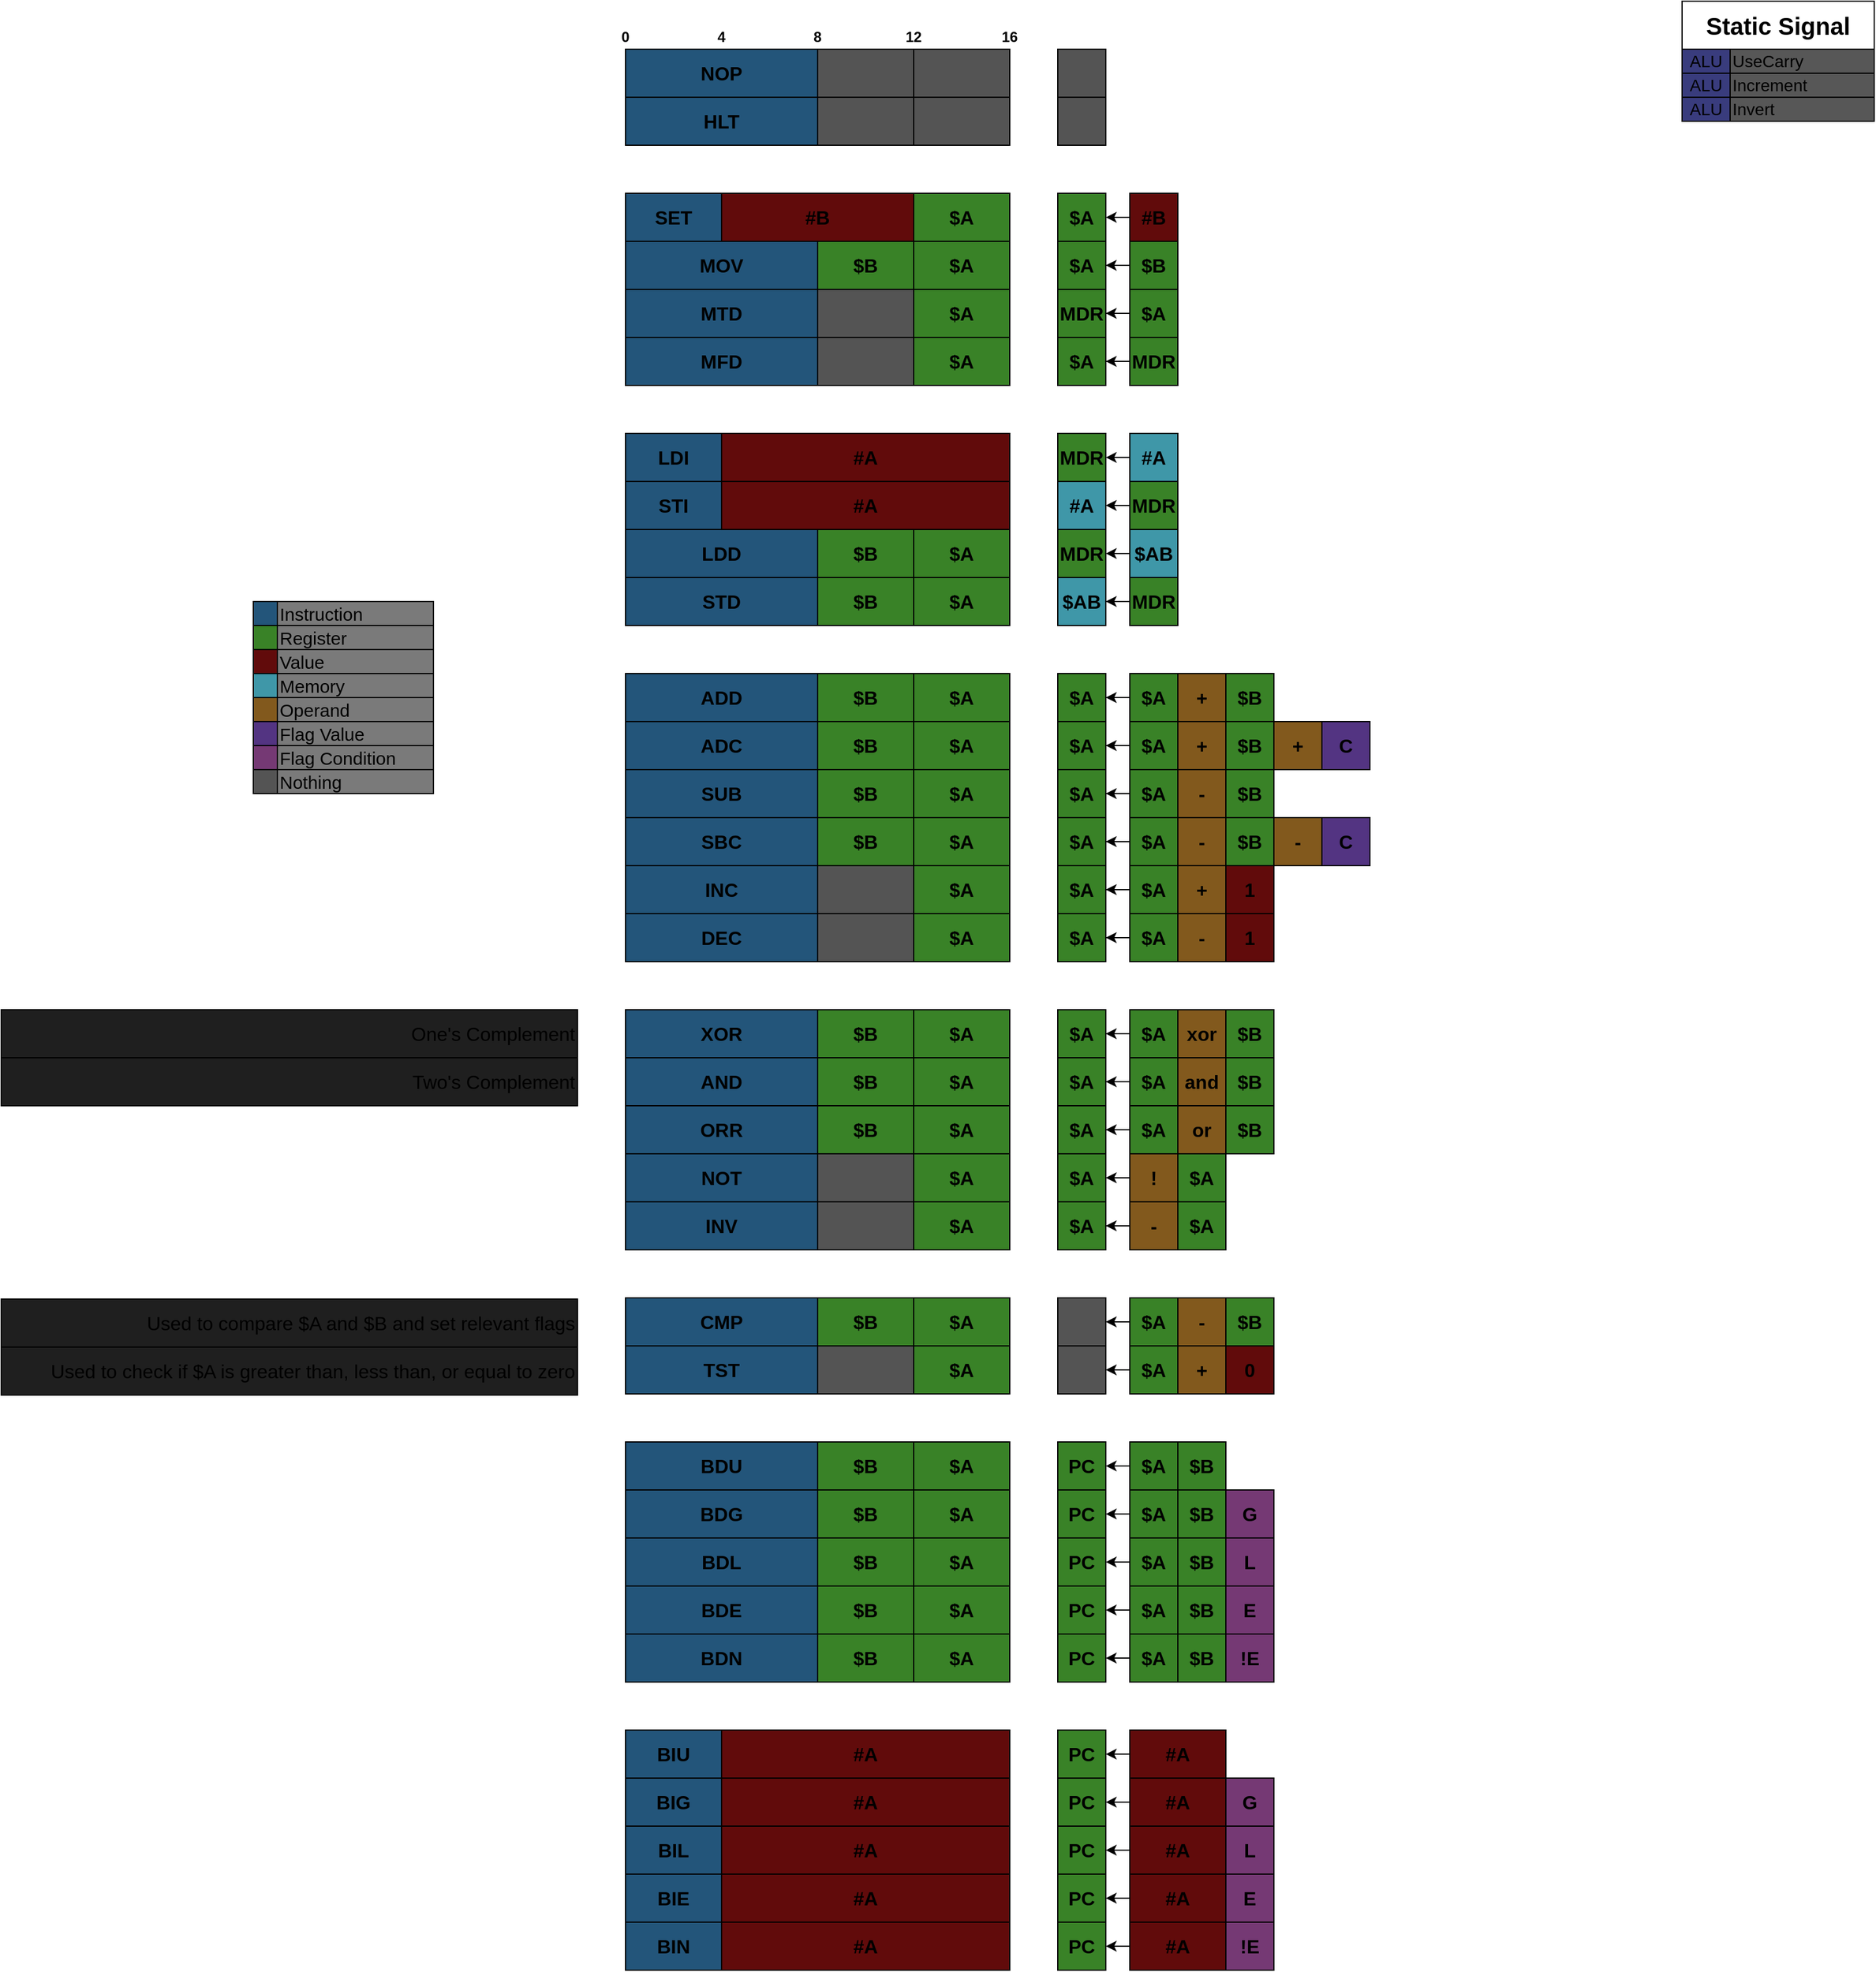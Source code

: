 <mxfile version="20.8.16" type="device"><diagram name="Page-1" id="Upnru5wtj_T22pzFska-"><mxGraphModel dx="1033" dy="392" grid="1" gridSize="10" guides="1" tooltips="1" connect="1" arrows="1" fold="1" page="0" pageScale="1" pageWidth="1169" pageHeight="827" math="0" shadow="0"><root><mxCell id="0"/><mxCell id="1" parent="0"/><mxCell id="QQKEC4O3kNPQYdbeUwn0-2" value="0" style="text;html=1;strokeColor=none;fillColor=none;align=center;verticalAlign=middle;whiteSpace=wrap;rounded=0;fontStyle=1" parent="1" vertex="1"><mxGeometry x="430" y="180" width="20" height="20" as="geometry"/></mxCell><mxCell id="QQKEC4O3kNPQYdbeUwn0-3" value="4" style="text;html=1;strokeColor=none;fillColor=none;align=center;verticalAlign=middle;whiteSpace=wrap;rounded=0;fontStyle=1" parent="1" vertex="1"><mxGeometry x="510" y="180" width="20" height="20" as="geometry"/></mxCell><mxCell id="QQKEC4O3kNPQYdbeUwn0-6" value="16" style="text;html=1;strokeColor=none;fillColor=none;align=center;verticalAlign=middle;whiteSpace=wrap;rounded=0;fontStyle=1" parent="1" vertex="1"><mxGeometry x="750" y="180" width="20" height="20" as="geometry"/></mxCell><mxCell id="QQKEC4O3kNPQYdbeUwn0-9" value="12" style="text;html=1;strokeColor=none;fillColor=none;align=center;verticalAlign=middle;whiteSpace=wrap;rounded=0;fontStyle=1" parent="1" vertex="1"><mxGeometry x="670" y="180" width="20" height="20" as="geometry"/></mxCell><mxCell id="QQKEC4O3kNPQYdbeUwn0-17" value="MOV" style="rounded=0;whiteSpace=wrap;html=1;fontStyle=1;fontSize=16;fillColor=#23557A;" parent="1" vertex="1"><mxGeometry x="440" y="360" width="160" height="40" as="geometry"/></mxCell><mxCell id="QQKEC4O3kNPQYdbeUwn0-21" value="$B" style="rounded=0;whiteSpace=wrap;html=1;fontStyle=1;fontSize=16;fillColor=#398227;" parent="1" vertex="1"><mxGeometry x="600" y="360" width="80" height="40" as="geometry"/></mxCell><mxCell id="QQKEC4O3kNPQYdbeUwn0-25" value="8" style="text;html=1;strokeColor=none;fillColor=none;align=center;verticalAlign=middle;whiteSpace=wrap;rounded=0;fontStyle=1" parent="1" vertex="1"><mxGeometry x="590" y="180" width="20" height="20" as="geometry"/></mxCell><mxCell id="QQKEC4O3kNPQYdbeUwn0-26" value="ADD" style="rounded=0;whiteSpace=wrap;html=1;fontStyle=1;fontSize=16;fillColor=#23557A;" parent="1" vertex="1"><mxGeometry x="440" y="720" width="160" height="40" as="geometry"/></mxCell><mxCell id="QQKEC4O3kNPQYdbeUwn0-34" style="edgeStyle=orthogonalEdgeStyle;rounded=0;orthogonalLoop=1;jettySize=auto;html=1;fontSize=16;" parent="1" source="QQKEC4O3kNPQYdbeUwn0-32" target="QQKEC4O3kNPQYdbeUwn0-33" edge="1"><mxGeometry relative="1" as="geometry"/></mxCell><mxCell id="QQKEC4O3kNPQYdbeUwn0-32" value="$B" style="rounded=0;whiteSpace=wrap;html=1;fontStyle=1;fontSize=16;fillColor=#398227;" parent="1" vertex="1"><mxGeometry x="860" y="360" width="40" height="40" as="geometry"/></mxCell><mxCell id="QQKEC4O3kNPQYdbeUwn0-33" value="$A" style="rounded=0;whiteSpace=wrap;html=1;fontStyle=1;fontSize=16;fillColor=#398227;" parent="1" vertex="1"><mxGeometry x="800" y="360" width="40" height="40" as="geometry"/></mxCell><mxCell id="QQKEC4O3kNPQYdbeUwn0-35" value="$A" style="rounded=0;whiteSpace=wrap;html=1;fontStyle=1;fontSize=16;fillColor=#398227;" parent="1" vertex="1"><mxGeometry x="800" y="720" width="40" height="40" as="geometry"/></mxCell><mxCell id="QQKEC4O3kNPQYdbeUwn0-63" style="edgeStyle=orthogonalEdgeStyle;rounded=0;orthogonalLoop=1;jettySize=auto;html=1;entryX=1;entryY=0.5;entryDx=0;entryDy=0;fontSize=16;" parent="1" source="QQKEC4O3kNPQYdbeUwn0-36" target="QQKEC4O3kNPQYdbeUwn0-35" edge="1"><mxGeometry relative="1" as="geometry"/></mxCell><mxCell id="QQKEC4O3kNPQYdbeUwn0-36" value="$A" style="rounded=0;whiteSpace=wrap;html=1;fontStyle=1;fontSize=16;fillColor=#398227;" parent="1" vertex="1"><mxGeometry x="860" y="720" width="40" height="40" as="geometry"/></mxCell><mxCell id="QQKEC4O3kNPQYdbeUwn0-37" value="$B" style="rounded=0;whiteSpace=wrap;html=1;fontStyle=1;fontSize=16;fillColor=#398227;" parent="1" vertex="1"><mxGeometry x="940" y="720" width="40" height="40" as="geometry"/></mxCell><mxCell id="QQKEC4O3kNPQYdbeUwn0-38" value="+" style="rounded=0;whiteSpace=wrap;html=1;fontStyle=1;fontSize=16;fillColor=#82591D;" parent="1" vertex="1"><mxGeometry x="900" y="720" width="40" height="40" as="geometry"/></mxCell><mxCell id="QQKEC4O3kNPQYdbeUwn0-39" value="ADC" style="rounded=0;whiteSpace=wrap;html=1;fontStyle=1;fontSize=16;fillColor=#23557A;" parent="1" vertex="1"><mxGeometry x="440" y="760" width="160" height="40" as="geometry"/></mxCell><mxCell id="QQKEC4O3kNPQYdbeUwn0-42" value="$A" style="rounded=0;whiteSpace=wrap;html=1;fontStyle=1;fontSize=16;fillColor=#398227;" parent="1" vertex="1"><mxGeometry x="800" y="760" width="40" height="40" as="geometry"/></mxCell><mxCell id="QQKEC4O3kNPQYdbeUwn0-64" style="edgeStyle=orthogonalEdgeStyle;rounded=0;orthogonalLoop=1;jettySize=auto;html=1;fontSize=16;" parent="1" source="QQKEC4O3kNPQYdbeUwn0-43" target="QQKEC4O3kNPQYdbeUwn0-42" edge="1"><mxGeometry relative="1" as="geometry"/></mxCell><mxCell id="QQKEC4O3kNPQYdbeUwn0-43" value="$A" style="rounded=0;whiteSpace=wrap;html=1;fontStyle=1;fontSize=16;fillColor=#398227;" parent="1" vertex="1"><mxGeometry x="860" y="760" width="40" height="40" as="geometry"/></mxCell><mxCell id="QQKEC4O3kNPQYdbeUwn0-44" value="$B" style="rounded=0;whiteSpace=wrap;html=1;fontStyle=1;fontSize=16;fillColor=#398227;" parent="1" vertex="1"><mxGeometry x="940" y="760" width="40" height="40" as="geometry"/></mxCell><mxCell id="QQKEC4O3kNPQYdbeUwn0-45" value="+" style="rounded=0;whiteSpace=wrap;html=1;fontStyle=1;fontSize=16;fillColor=#82591D;" parent="1" vertex="1"><mxGeometry x="900" y="760" width="40" height="40" as="geometry"/></mxCell><mxCell id="QQKEC4O3kNPQYdbeUwn0-46" value="SUB" style="rounded=0;whiteSpace=wrap;html=1;fontStyle=1;fontSize=16;fillColor=#23557A;" parent="1" vertex="1"><mxGeometry x="440" y="800" width="160" height="40" as="geometry"/></mxCell><mxCell id="QQKEC4O3kNPQYdbeUwn0-49" value="$A" style="rounded=0;whiteSpace=wrap;html=1;fontStyle=1;fontSize=16;fillColor=#398227;" parent="1" vertex="1"><mxGeometry x="800" y="800" width="40" height="40" as="geometry"/></mxCell><mxCell id="QQKEC4O3kNPQYdbeUwn0-65" style="edgeStyle=orthogonalEdgeStyle;rounded=0;orthogonalLoop=1;jettySize=auto;html=1;fontSize=16;" parent="1" source="QQKEC4O3kNPQYdbeUwn0-50" target="QQKEC4O3kNPQYdbeUwn0-49" edge="1"><mxGeometry relative="1" as="geometry"/></mxCell><mxCell id="QQKEC4O3kNPQYdbeUwn0-50" value="$A" style="rounded=0;whiteSpace=wrap;html=1;fontStyle=1;fontSize=16;fillColor=#398227;" parent="1" vertex="1"><mxGeometry x="860" y="800" width="40" height="40" as="geometry"/></mxCell><mxCell id="QQKEC4O3kNPQYdbeUwn0-51" value="$B" style="rounded=0;whiteSpace=wrap;html=1;fontStyle=1;fontSize=16;fillColor=#398227;" parent="1" vertex="1"><mxGeometry x="940" y="800" width="40" height="40" as="geometry"/></mxCell><mxCell id="QQKEC4O3kNPQYdbeUwn0-52" value="-" style="rounded=0;whiteSpace=wrap;html=1;fontStyle=1;fontSize=16;fillColor=#82591D;" parent="1" vertex="1"><mxGeometry x="900" y="800" width="40" height="40" as="geometry"/></mxCell><mxCell id="QQKEC4O3kNPQYdbeUwn0-53" value="SBC" style="rounded=0;whiteSpace=wrap;html=1;fontStyle=1;fontSize=16;fillColor=#23557A;" parent="1" vertex="1"><mxGeometry x="440" y="840" width="160" height="40" as="geometry"/></mxCell><mxCell id="QQKEC4O3kNPQYdbeUwn0-56" value="$A" style="rounded=0;whiteSpace=wrap;html=1;fontStyle=1;fontSize=16;fillColor=#398227;" parent="1" vertex="1"><mxGeometry x="800" y="840" width="40" height="40" as="geometry"/></mxCell><mxCell id="QQKEC4O3kNPQYdbeUwn0-66" style="edgeStyle=orthogonalEdgeStyle;rounded=0;orthogonalLoop=1;jettySize=auto;html=1;fontSize=16;" parent="1" source="QQKEC4O3kNPQYdbeUwn0-57" target="QQKEC4O3kNPQYdbeUwn0-56" edge="1"><mxGeometry relative="1" as="geometry"/></mxCell><mxCell id="QQKEC4O3kNPQYdbeUwn0-57" value="$A" style="rounded=0;whiteSpace=wrap;html=1;fontStyle=1;fontSize=16;fillColor=#398227;" parent="1" vertex="1"><mxGeometry x="860" y="840" width="40" height="40" as="geometry"/></mxCell><mxCell id="QQKEC4O3kNPQYdbeUwn0-58" value="$B" style="rounded=0;whiteSpace=wrap;html=1;fontStyle=1;fontSize=16;fillColor=#398227;" parent="1" vertex="1"><mxGeometry x="940" y="840" width="40" height="40" as="geometry"/></mxCell><mxCell id="QQKEC4O3kNPQYdbeUwn0-59" value="-" style="rounded=0;whiteSpace=wrap;html=1;fontStyle=1;fontSize=16;fillColor=#82591D;" parent="1" vertex="1"><mxGeometry x="900" y="840" width="40" height="40" as="geometry"/></mxCell><mxCell id="QQKEC4O3kNPQYdbeUwn0-60" value="+" style="rounded=0;whiteSpace=wrap;html=1;fontStyle=1;fontSize=16;fillColor=#82591D;" parent="1" vertex="1"><mxGeometry x="980" y="760" width="40" height="40" as="geometry"/></mxCell><mxCell id="QQKEC4O3kNPQYdbeUwn0-61" value="-" style="rounded=0;whiteSpace=wrap;html=1;fontStyle=1;fontSize=16;fillColor=#82591D;" parent="1" vertex="1"><mxGeometry x="980" y="840" width="40" height="40" as="geometry"/></mxCell><mxCell id="QQKEC4O3kNPQYdbeUwn0-67" value="C" style="rounded=0;whiteSpace=wrap;html=1;fontStyle=1;fontSize=16;fillColor=#533482;" parent="1" vertex="1"><mxGeometry x="1020" y="760" width="40" height="40" as="geometry"/></mxCell><mxCell id="QQKEC4O3kNPQYdbeUwn0-68" value="C" style="rounded=0;whiteSpace=wrap;html=1;fontStyle=1;fontSize=16;fillColor=#533482;" parent="1" vertex="1"><mxGeometry x="1020" y="840" width="40" height="40" as="geometry"/></mxCell><mxCell id="QQKEC4O3kNPQYdbeUwn0-69" value="" style="rounded=0;whiteSpace=wrap;html=1;fontStyle=1;fontSize=20;fillColor=#23557A;" parent="1" vertex="1"><mxGeometry x="130" y="660" width="20" height="20" as="geometry"/></mxCell><mxCell id="QQKEC4O3kNPQYdbeUwn0-71" value="Instruction" style="rounded=0;whiteSpace=wrap;html=1;fontStyle=0;fontSize=15;fillColor=#7A7A7A;align=left;" parent="1" vertex="1"><mxGeometry x="150" y="660" width="130" height="20" as="geometry"/></mxCell><mxCell id="QQKEC4O3kNPQYdbeUwn0-73" value="Register" style="rounded=0;whiteSpace=wrap;html=1;fontStyle=0;fontSize=15;fillColor=#7A7A7A;align=left;" parent="1" vertex="1"><mxGeometry x="150" y="680" width="130" height="20" as="geometry"/></mxCell><mxCell id="QQKEC4O3kNPQYdbeUwn0-75" value="Value" style="rounded=0;whiteSpace=wrap;html=1;fontStyle=0;fontSize=15;fillColor=#7A7A7A;align=left;" parent="1" vertex="1"><mxGeometry x="150" y="700" width="130" height="20" as="geometry"/></mxCell><mxCell id="QQKEC4O3kNPQYdbeUwn0-77" value="Operand" style="rounded=0;whiteSpace=wrap;html=1;fontStyle=0;fontSize=15;fillColor=#7A7A7A;align=left;" parent="1" vertex="1"><mxGeometry x="150" y="740" width="130" height="20" as="geometry"/></mxCell><mxCell id="QQKEC4O3kNPQYdbeUwn0-79" value="Flag Value" style="rounded=0;whiteSpace=wrap;html=1;fontStyle=0;fontSize=15;fillColor=#7A7A7A;align=left;" parent="1" vertex="1"><mxGeometry x="150" y="760" width="130" height="20" as="geometry"/></mxCell><mxCell id="QQKEC4O3kNPQYdbeUwn0-80" value="" style="rounded=0;whiteSpace=wrap;html=1;fontStyle=1;fontSize=20;fillColor=#398227;" parent="1" vertex="1"><mxGeometry x="130" y="680" width="20" height="20" as="geometry"/></mxCell><mxCell id="QQKEC4O3kNPQYdbeUwn0-81" value="" style="rounded=0;whiteSpace=wrap;html=1;fontStyle=1;fontSize=20;fillColor=#610B0B;" parent="1" vertex="1"><mxGeometry x="130" y="700" width="20" height="20" as="geometry"/></mxCell><mxCell id="QQKEC4O3kNPQYdbeUwn0-82" value="" style="rounded=0;whiteSpace=wrap;html=1;fontStyle=1;fontSize=20;fillColor=#82591D;" parent="1" vertex="1"><mxGeometry x="130" y="740" width="20" height="20" as="geometry"/></mxCell><mxCell id="QQKEC4O3kNPQYdbeUwn0-83" value="" style="rounded=0;whiteSpace=wrap;html=1;fontStyle=1;fontSize=20;fillColor=#533482;" parent="1" vertex="1"><mxGeometry x="130" y="760" width="20" height="20" as="geometry"/></mxCell><mxCell id="QQKEC4O3kNPQYdbeUwn0-84" value="CMP" style="rounded=0;whiteSpace=wrap;html=1;fontStyle=1;fontSize=16;fillColor=#23557A;" parent="1" vertex="1"><mxGeometry x="440" y="1240" width="160" height="40" as="geometry"/></mxCell><mxCell id="QQKEC4O3kNPQYdbeUwn0-88" style="edgeStyle=orthogonalEdgeStyle;rounded=0;orthogonalLoop=1;jettySize=auto;html=1;fontSize=16;" parent="1" source="QQKEC4O3kNPQYdbeUwn0-89" edge="1"><mxGeometry relative="1" as="geometry"><mxPoint x="840.0" y="1260.034" as="targetPoint"/></mxGeometry></mxCell><mxCell id="QQKEC4O3kNPQYdbeUwn0-89" value="$A" style="rounded=0;whiteSpace=wrap;html=1;fontStyle=1;fontSize=16;fillColor=#398227;" parent="1" vertex="1"><mxGeometry x="860" y="1240" width="40" height="40" as="geometry"/></mxCell><mxCell id="QQKEC4O3kNPQYdbeUwn0-90" value="$B" style="rounded=0;whiteSpace=wrap;html=1;fontStyle=1;fontSize=16;fillColor=#398227;" parent="1" vertex="1"><mxGeometry x="940" y="1240" width="40" height="40" as="geometry"/></mxCell><mxCell id="QQKEC4O3kNPQYdbeUwn0-91" value="-" style="rounded=0;whiteSpace=wrap;html=1;fontStyle=1;fontSize=16;fillColor=#82591D;" parent="1" vertex="1"><mxGeometry x="900" y="1240" width="40" height="40" as="geometry"/></mxCell><mxCell id="QQKEC4O3kNPQYdbeUwn0-94" value="Nothing" style="rounded=0;whiteSpace=wrap;html=1;fontStyle=0;fontSize=15;fillColor=#7A7A7A;align=left;" parent="1" vertex="1"><mxGeometry x="150" y="800" width="130" height="20" as="geometry"/></mxCell><mxCell id="QQKEC4O3kNPQYdbeUwn0-95" value="" style="rounded=0;whiteSpace=wrap;html=1;fontStyle=1;fontSize=20;fillColor=#545454;" parent="1" vertex="1"><mxGeometry x="130" y="800" width="20" height="20" as="geometry"/></mxCell><mxCell id="QQKEC4O3kNPQYdbeUwn0-96" value="" style="rounded=0;whiteSpace=wrap;html=1;fontStyle=1;fontSize=16;fillColor=#545454;" parent="1" vertex="1"><mxGeometry x="800" y="1240" width="40" height="40" as="geometry"/></mxCell><mxCell id="QQKEC4O3kNPQYdbeUwn0-100" value="BDU" style="rounded=0;whiteSpace=wrap;html=1;fontStyle=1;fontSize=16;fillColor=#23557A;" parent="1" vertex="1"><mxGeometry x="440" y="1360" width="160" height="40" as="geometry"/></mxCell><mxCell id="QQKEC4O3kNPQYdbeUwn0-103" style="edgeStyle=orthogonalEdgeStyle;rounded=0;orthogonalLoop=1;jettySize=auto;html=1;fontSize=16;" parent="1" edge="1"><mxGeometry relative="1" as="geometry"><mxPoint x="840.0" y="1380.034" as="targetPoint"/><mxPoint x="860.0" y="1380.034" as="sourcePoint"/></mxGeometry></mxCell><mxCell id="QQKEC4O3kNPQYdbeUwn0-109" value="PC" style="rounded=0;whiteSpace=wrap;html=1;fontStyle=1;fontSize=16;fillColor=#398227;" parent="1" vertex="1"><mxGeometry x="800" y="1360" width="40" height="40" as="geometry"/></mxCell><mxCell id="QQKEC4O3kNPQYdbeUwn0-110" value="$A" style="rounded=0;whiteSpace=wrap;html=1;fontStyle=1;fontSize=16;fillColor=#398227;" parent="1" vertex="1"><mxGeometry x="860" y="1360" width="40" height="40" as="geometry"/></mxCell><mxCell id="QQKEC4O3kNPQYdbeUwn0-111" value="$B" style="rounded=0;whiteSpace=wrap;html=1;fontStyle=1;fontSize=16;fillColor=#398227;" parent="1" vertex="1"><mxGeometry x="900" y="1360" width="40" height="40" as="geometry"/></mxCell><mxCell id="QQKEC4O3kNPQYdbeUwn0-119" value="BDG" style="rounded=0;whiteSpace=wrap;html=1;fontStyle=1;fontSize=16;fillColor=#23557A;" parent="1" vertex="1"><mxGeometry x="440" y="1400" width="160" height="40" as="geometry"/></mxCell><mxCell id="QQKEC4O3kNPQYdbeUwn0-122" style="edgeStyle=orthogonalEdgeStyle;rounded=0;orthogonalLoop=1;jettySize=auto;html=1;fontSize=16;" parent="1" edge="1"><mxGeometry relative="1" as="geometry"><mxPoint x="840.0" y="1420.034" as="targetPoint"/><mxPoint x="860.0" y="1420.034" as="sourcePoint"/></mxGeometry></mxCell><mxCell id="QQKEC4O3kNPQYdbeUwn0-123" value="PC" style="rounded=0;whiteSpace=wrap;html=1;fontStyle=1;fontSize=16;fillColor=#398227;" parent="1" vertex="1"><mxGeometry x="800" y="1400" width="40" height="40" as="geometry"/></mxCell><mxCell id="QQKEC4O3kNPQYdbeUwn0-124" value="$A" style="rounded=0;whiteSpace=wrap;html=1;fontStyle=1;fontSize=16;fillColor=#398227;" parent="1" vertex="1"><mxGeometry x="860" y="1400" width="40" height="40" as="geometry"/></mxCell><mxCell id="QQKEC4O3kNPQYdbeUwn0-125" value="$B" style="rounded=0;whiteSpace=wrap;html=1;fontStyle=1;fontSize=16;fillColor=#398227;" parent="1" vertex="1"><mxGeometry x="900" y="1400" width="40" height="40" as="geometry"/></mxCell><mxCell id="QQKEC4O3kNPQYdbeUwn0-126" value="BDL" style="rounded=0;whiteSpace=wrap;html=1;fontStyle=1;fontSize=16;fillColor=#23557A;" parent="1" vertex="1"><mxGeometry x="440" y="1440" width="160" height="40" as="geometry"/></mxCell><mxCell id="QQKEC4O3kNPQYdbeUwn0-129" style="edgeStyle=orthogonalEdgeStyle;rounded=0;orthogonalLoop=1;jettySize=auto;html=1;fontSize=16;" parent="1" edge="1"><mxGeometry relative="1" as="geometry"><mxPoint x="840.0" y="1460.034" as="targetPoint"/><mxPoint x="860.0" y="1460.034" as="sourcePoint"/></mxGeometry></mxCell><mxCell id="QQKEC4O3kNPQYdbeUwn0-130" value="PC" style="rounded=0;whiteSpace=wrap;html=1;fontStyle=1;fontSize=16;fillColor=#398227;" parent="1" vertex="1"><mxGeometry x="800" y="1440" width="40" height="40" as="geometry"/></mxCell><mxCell id="QQKEC4O3kNPQYdbeUwn0-131" value="$A" style="rounded=0;whiteSpace=wrap;html=1;fontStyle=1;fontSize=16;fillColor=#398227;" parent="1" vertex="1"><mxGeometry x="860" y="1440" width="40" height="40" as="geometry"/></mxCell><mxCell id="QQKEC4O3kNPQYdbeUwn0-132" value="$B" style="rounded=0;whiteSpace=wrap;html=1;fontStyle=1;fontSize=16;fillColor=#398227;" parent="1" vertex="1"><mxGeometry x="900" y="1440" width="40" height="40" as="geometry"/></mxCell><mxCell id="QQKEC4O3kNPQYdbeUwn0-133" value="BDE" style="rounded=0;whiteSpace=wrap;html=1;fontStyle=1;fontSize=16;fillColor=#23557A;" parent="1" vertex="1"><mxGeometry x="440" y="1480" width="160" height="40" as="geometry"/></mxCell><mxCell id="QQKEC4O3kNPQYdbeUwn0-136" style="edgeStyle=orthogonalEdgeStyle;rounded=0;orthogonalLoop=1;jettySize=auto;html=1;fontSize=16;" parent="1" edge="1"><mxGeometry relative="1" as="geometry"><mxPoint x="840.0" y="1500.034" as="targetPoint"/><mxPoint x="860.0" y="1500.034" as="sourcePoint"/></mxGeometry></mxCell><mxCell id="QQKEC4O3kNPQYdbeUwn0-137" value="PC" style="rounded=0;whiteSpace=wrap;html=1;fontStyle=1;fontSize=16;fillColor=#398227;" parent="1" vertex="1"><mxGeometry x="800" y="1480" width="40" height="40" as="geometry"/></mxCell><mxCell id="QQKEC4O3kNPQYdbeUwn0-138" value="$A" style="rounded=0;whiteSpace=wrap;html=1;fontStyle=1;fontSize=16;fillColor=#398227;" parent="1" vertex="1"><mxGeometry x="860" y="1480" width="40" height="40" as="geometry"/></mxCell><mxCell id="QQKEC4O3kNPQYdbeUwn0-139" value="$B" style="rounded=0;whiteSpace=wrap;html=1;fontStyle=1;fontSize=16;fillColor=#398227;" parent="1" vertex="1"><mxGeometry x="900" y="1480" width="40" height="40" as="geometry"/></mxCell><mxCell id="QQKEC4O3kNPQYdbeUwn0-140" value="Flag Condition" style="rounded=0;whiteSpace=wrap;html=1;fontStyle=0;fontSize=15;fillColor=#7A7A7A;align=left;" parent="1" vertex="1"><mxGeometry x="150" y="780" width="130" height="20" as="geometry"/></mxCell><mxCell id="QQKEC4O3kNPQYdbeUwn0-141" value="" style="rounded=0;whiteSpace=wrap;html=1;fontStyle=1;fontSize=20;fillColor=#753974;" parent="1" vertex="1"><mxGeometry x="130" y="780" width="20" height="20" as="geometry"/></mxCell><mxCell id="QQKEC4O3kNPQYdbeUwn0-142" value="G" style="rounded=0;whiteSpace=wrap;html=1;fontStyle=1;fontSize=16;fillColor=#753974;" parent="1" vertex="1"><mxGeometry x="940" y="1400" width="40" height="40" as="geometry"/></mxCell><mxCell id="QQKEC4O3kNPQYdbeUwn0-143" value="L" style="rounded=0;whiteSpace=wrap;html=1;fontStyle=1;fontSize=16;fillColor=#753974;" parent="1" vertex="1"><mxGeometry x="940" y="1440" width="40" height="40" as="geometry"/></mxCell><mxCell id="QQKEC4O3kNPQYdbeUwn0-144" value="E" style="rounded=0;whiteSpace=wrap;html=1;fontStyle=1;fontSize=16;fillColor=#753974;" parent="1" vertex="1"><mxGeometry x="940" y="1480" width="40" height="40" as="geometry"/></mxCell><mxCell id="QQKEC4O3kNPQYdbeUwn0-169" value="INC" style="rounded=0;whiteSpace=wrap;html=1;fontStyle=1;fontSize=16;fillColor=#23557A;" parent="1" vertex="1"><mxGeometry x="440" y="880" width="160" height="40" as="geometry"/></mxCell><mxCell id="QQKEC4O3kNPQYdbeUwn0-172" value="$A" style="rounded=0;whiteSpace=wrap;html=1;fontStyle=1;fontSize=16;fillColor=#398227;" parent="1" vertex="1"><mxGeometry x="800" y="880" width="40" height="40" as="geometry"/></mxCell><mxCell id="QQKEC4O3kNPQYdbeUwn0-173" style="edgeStyle=orthogonalEdgeStyle;rounded=0;orthogonalLoop=1;jettySize=auto;html=1;fontSize=16;" parent="1" source="QQKEC4O3kNPQYdbeUwn0-174" target="QQKEC4O3kNPQYdbeUwn0-172" edge="1"><mxGeometry relative="1" as="geometry"/></mxCell><mxCell id="QQKEC4O3kNPQYdbeUwn0-174" value="$A" style="rounded=0;whiteSpace=wrap;html=1;fontStyle=1;fontSize=16;fillColor=#398227;" parent="1" vertex="1"><mxGeometry x="860" y="880" width="40" height="40" as="geometry"/></mxCell><mxCell id="QQKEC4O3kNPQYdbeUwn0-176" value="+" style="rounded=0;whiteSpace=wrap;html=1;fontStyle=1;fontSize=16;fillColor=#82591D;" parent="1" vertex="1"><mxGeometry x="900" y="880" width="40" height="40" as="geometry"/></mxCell><mxCell id="QQKEC4O3kNPQYdbeUwn0-182" value="1" style="rounded=0;whiteSpace=wrap;html=1;fontStyle=1;fontSize=16;fillColor=#610B0B;" parent="1" vertex="1"><mxGeometry x="940" y="880" width="40" height="40" as="geometry"/></mxCell><mxCell id="QQKEC4O3kNPQYdbeUwn0-183" value="DEC" style="rounded=0;whiteSpace=wrap;html=1;fontStyle=1;fontSize=16;fillColor=#23557A;" parent="1" vertex="1"><mxGeometry x="440" y="920" width="160" height="40" as="geometry"/></mxCell><mxCell id="QQKEC4O3kNPQYdbeUwn0-185" value="$A" style="rounded=0;whiteSpace=wrap;html=1;fontStyle=1;fontSize=16;fillColor=#398227;" parent="1" vertex="1"><mxGeometry x="800" y="920" width="40" height="40" as="geometry"/></mxCell><mxCell id="QQKEC4O3kNPQYdbeUwn0-186" style="edgeStyle=orthogonalEdgeStyle;rounded=0;orthogonalLoop=1;jettySize=auto;html=1;fontSize=16;" parent="1" source="QQKEC4O3kNPQYdbeUwn0-187" target="QQKEC4O3kNPQYdbeUwn0-185" edge="1"><mxGeometry relative="1" as="geometry"/></mxCell><mxCell id="QQKEC4O3kNPQYdbeUwn0-187" value="$A" style="rounded=0;whiteSpace=wrap;html=1;fontStyle=1;fontSize=16;fillColor=#398227;" parent="1" vertex="1"><mxGeometry x="860" y="920" width="40" height="40" as="geometry"/></mxCell><mxCell id="QQKEC4O3kNPQYdbeUwn0-188" value="-" style="rounded=0;whiteSpace=wrap;html=1;fontStyle=1;fontSize=16;fillColor=#82591D;" parent="1" vertex="1"><mxGeometry x="900" y="920" width="40" height="40" as="geometry"/></mxCell><mxCell id="QQKEC4O3kNPQYdbeUwn0-190" value="1" style="rounded=0;whiteSpace=wrap;html=1;fontStyle=1;fontSize=16;fillColor=#610B0B;" parent="1" vertex="1"><mxGeometry x="940" y="920" width="40" height="40" as="geometry"/></mxCell><mxCell id="QQKEC4O3kNPQYdbeUwn0-191" value="TST" style="rounded=0;whiteSpace=wrap;html=1;fontStyle=1;fontSize=16;fillColor=#23557A;" parent="1" vertex="1"><mxGeometry x="440" y="1280" width="160" height="40" as="geometry"/></mxCell><mxCell id="QQKEC4O3kNPQYdbeUwn0-194" style="edgeStyle=orthogonalEdgeStyle;rounded=0;orthogonalLoop=1;jettySize=auto;html=1;fontSize=16;" parent="1" source="QQKEC4O3kNPQYdbeUwn0-195" edge="1"><mxGeometry relative="1" as="geometry"><mxPoint x="840.0" y="1300.034" as="targetPoint"/></mxGeometry></mxCell><mxCell id="QQKEC4O3kNPQYdbeUwn0-195" value="$A" style="rounded=0;whiteSpace=wrap;html=1;fontStyle=1;fontSize=16;fillColor=#398227;" parent="1" vertex="1"><mxGeometry x="860" y="1280" width="40" height="40" as="geometry"/></mxCell><mxCell id="QQKEC4O3kNPQYdbeUwn0-198" value="" style="rounded=0;whiteSpace=wrap;html=1;fontStyle=1;fontSize=16;fillColor=#545454;" parent="1" vertex="1"><mxGeometry x="800" y="1280" width="40" height="40" as="geometry"/></mxCell><mxCell id="QQKEC4O3kNPQYdbeUwn0-200" value="Used to compare $A and $B and set relevant flags" style="rounded=0;whiteSpace=wrap;html=1;fontStyle=0;fontSize=16;fillColor=#1F1F1F;align=right;" parent="1" vertex="1"><mxGeometry x="-80" y="1241" width="480" height="40" as="geometry"/></mxCell><mxCell id="QQKEC4O3kNPQYdbeUwn0-203" value="Used to check if $A is greater than, less than, or equal to zero" style="rounded=0;whiteSpace=wrap;html=1;fontStyle=0;fontSize=16;fillColor=#1F1F1F;align=right;" parent="1" vertex="1"><mxGeometry x="-80" y="1281" width="480" height="40" as="geometry"/></mxCell><mxCell id="QQKEC4O3kNPQYdbeUwn0-204" value="+" style="rounded=0;whiteSpace=wrap;html=1;fontStyle=1;fontSize=16;fillColor=#82591D;" parent="1" vertex="1"><mxGeometry x="900" y="1280" width="40" height="40" as="geometry"/></mxCell><mxCell id="QQKEC4O3kNPQYdbeUwn0-205" value="0" style="rounded=0;whiteSpace=wrap;html=1;fontStyle=1;fontSize=16;fillColor=#610B0B;" parent="1" vertex="1"><mxGeometry x="940" y="1280" width="40" height="40" as="geometry"/></mxCell><mxCell id="QQKEC4O3kNPQYdbeUwn0-206" value="BDN" style="rounded=0;whiteSpace=wrap;html=1;fontStyle=1;fontSize=16;fillColor=#23557A;" parent="1" vertex="1"><mxGeometry x="440" y="1520" width="160" height="40" as="geometry"/></mxCell><mxCell id="QQKEC4O3kNPQYdbeUwn0-209" style="edgeStyle=orthogonalEdgeStyle;rounded=0;orthogonalLoop=1;jettySize=auto;html=1;fontSize=16;" parent="1" edge="1"><mxGeometry relative="1" as="geometry"><mxPoint x="840" y="1540.034" as="targetPoint"/><mxPoint x="860" y="1540.034" as="sourcePoint"/></mxGeometry></mxCell><mxCell id="QQKEC4O3kNPQYdbeUwn0-210" value="PC" style="rounded=0;whiteSpace=wrap;html=1;fontStyle=1;fontSize=16;fillColor=#398227;" parent="1" vertex="1"><mxGeometry x="800" y="1520" width="40" height="40" as="geometry"/></mxCell><mxCell id="QQKEC4O3kNPQYdbeUwn0-211" value="$A" style="rounded=0;whiteSpace=wrap;html=1;fontStyle=1;fontSize=16;fillColor=#398227;" parent="1" vertex="1"><mxGeometry x="860" y="1520" width="40" height="40" as="geometry"/></mxCell><mxCell id="QQKEC4O3kNPQYdbeUwn0-212" value="$B" style="rounded=0;whiteSpace=wrap;html=1;fontStyle=1;fontSize=16;fillColor=#398227;" parent="1" vertex="1"><mxGeometry x="900" y="1520" width="40" height="40" as="geometry"/></mxCell><mxCell id="QQKEC4O3kNPQYdbeUwn0-213" value="!E" style="rounded=0;whiteSpace=wrap;html=1;fontStyle=1;fontSize=16;fillColor=#753974;" parent="1" vertex="1"><mxGeometry x="940" y="1520" width="40" height="40" as="geometry"/></mxCell><mxCell id="QQKEC4O3kNPQYdbeUwn0-224" value="XOR" style="rounded=0;whiteSpace=wrap;html=1;fontStyle=1;fontSize=16;fillColor=#23557A;" parent="1" vertex="1"><mxGeometry x="440" y="1000" width="160" height="40" as="geometry"/></mxCell><mxCell id="QQKEC4O3kNPQYdbeUwn0-226" value="$A" style="rounded=0;whiteSpace=wrap;html=1;fontStyle=1;fontSize=16;fillColor=#398227;" parent="1" vertex="1"><mxGeometry x="800" y="1000" width="40" height="40" as="geometry"/></mxCell><mxCell id="QQKEC4O3kNPQYdbeUwn0-227" style="edgeStyle=orthogonalEdgeStyle;rounded=0;orthogonalLoop=1;jettySize=auto;html=1;fontSize=16;" parent="1" source="QQKEC4O3kNPQYdbeUwn0-228" target="QQKEC4O3kNPQYdbeUwn0-226" edge="1"><mxGeometry relative="1" as="geometry"/></mxCell><mxCell id="QQKEC4O3kNPQYdbeUwn0-228" value="$A" style="rounded=0;whiteSpace=wrap;html=1;fontStyle=1;fontSize=16;fillColor=#398227;" parent="1" vertex="1"><mxGeometry x="860" y="1000" width="40" height="40" as="geometry"/></mxCell><mxCell id="QQKEC4O3kNPQYdbeUwn0-229" value="xor" style="rounded=0;whiteSpace=wrap;html=1;fontStyle=1;fontSize=16;fillColor=#82591D;" parent="1" vertex="1"><mxGeometry x="900" y="1000" width="40" height="40" as="geometry"/></mxCell><mxCell id="QQKEC4O3kNPQYdbeUwn0-232" value="NOT" style="rounded=0;whiteSpace=wrap;html=1;fontStyle=1;fontSize=16;fillColor=#23557A;" parent="1" vertex="1"><mxGeometry x="440" y="1120" width="160" height="40" as="geometry"/></mxCell><mxCell id="QQKEC4O3kNPQYdbeUwn0-234" value="$A" style="rounded=0;whiteSpace=wrap;html=1;fontStyle=1;fontSize=16;fillColor=#398227;" parent="1" vertex="1"><mxGeometry x="800" y="1120" width="40" height="40" as="geometry"/></mxCell><mxCell id="QQKEC4O3kNPQYdbeUwn0-235" style="edgeStyle=orthogonalEdgeStyle;rounded=0;orthogonalLoop=1;jettySize=auto;html=1;fontSize=16;" parent="1" source="QQKEC4O3kNPQYdbeUwn0-236" target="QQKEC4O3kNPQYdbeUwn0-234" edge="1"><mxGeometry relative="1" as="geometry"/></mxCell><mxCell id="QQKEC4O3kNPQYdbeUwn0-236" value="$A" style="rounded=0;whiteSpace=wrap;html=1;fontStyle=1;fontSize=16;fillColor=#398227;" parent="1" vertex="1"><mxGeometry x="900" y="1120" width="40" height="40" as="geometry"/></mxCell><mxCell id="QQKEC4O3kNPQYdbeUwn0-237" value="!" style="rounded=0;whiteSpace=wrap;html=1;fontStyle=1;fontSize=16;fillColor=#82591D;" parent="1" vertex="1"><mxGeometry x="860" y="1120" width="40" height="40" as="geometry"/></mxCell><mxCell id="QQKEC4O3kNPQYdbeUwn0-241" value="INV" style="rounded=0;whiteSpace=wrap;html=1;fontStyle=1;fontSize=16;fillColor=#23557A;" parent="1" vertex="1"><mxGeometry x="440" y="1160" width="160" height="40" as="geometry"/></mxCell><mxCell id="QQKEC4O3kNPQYdbeUwn0-243" value="$A" style="rounded=0;whiteSpace=wrap;html=1;fontStyle=1;fontSize=16;fillColor=#398227;" parent="1" vertex="1"><mxGeometry x="800" y="1160" width="40" height="40" as="geometry"/></mxCell><mxCell id="QQKEC4O3kNPQYdbeUwn0-245" value="$A" style="rounded=0;whiteSpace=wrap;html=1;fontStyle=1;fontSize=16;fillColor=#398227;" parent="1" vertex="1"><mxGeometry x="900" y="1160" width="40" height="40" as="geometry"/></mxCell><mxCell id="QQKEC4O3kNPQYdbeUwn0-251" style="edgeStyle=orthogonalEdgeStyle;rounded=0;orthogonalLoop=1;jettySize=auto;html=1;entryX=1;entryY=0.5;entryDx=0;entryDy=0;fontSize=16;" parent="1" source="QQKEC4O3kNPQYdbeUwn0-246" target="QQKEC4O3kNPQYdbeUwn0-243" edge="1"><mxGeometry relative="1" as="geometry"/></mxCell><mxCell id="QQKEC4O3kNPQYdbeUwn0-246" value="-" style="rounded=0;whiteSpace=wrap;html=1;fontStyle=1;fontSize=16;fillColor=#82591D;" parent="1" vertex="1"><mxGeometry x="860" y="1160" width="40" height="40" as="geometry"/></mxCell><mxCell id="QQKEC4O3kNPQYdbeUwn0-249" value="One's Complement" style="rounded=0;whiteSpace=wrap;html=1;fontStyle=0;fontSize=16;fillColor=#1F1F1F;align=right;" parent="1" vertex="1"><mxGeometry x="-80" y="1000" width="480" height="40" as="geometry"/></mxCell><mxCell id="QQKEC4O3kNPQYdbeUwn0-250" value="Two's Complement" style="rounded=0;whiteSpace=wrap;html=1;fontStyle=0;fontSize=16;fillColor=#1F1F1F;align=right;" parent="1" vertex="1"><mxGeometry x="-80" y="1040" width="480" height="40" as="geometry"/></mxCell><mxCell id="QQKEC4O3kNPQYdbeUwn0-27" value="$B" style="rounded=0;whiteSpace=wrap;html=1;fontStyle=1;fontSize=16;fillColor=#398227;" parent="1" vertex="1"><mxGeometry x="600" y="720" width="80" height="40" as="geometry"/></mxCell><mxCell id="QQKEC4O3kNPQYdbeUwn0-40" value="$B" style="rounded=0;whiteSpace=wrap;html=1;fontStyle=1;fontSize=16;fillColor=#398227;" parent="1" vertex="1"><mxGeometry x="600" y="760" width="80" height="40" as="geometry"/></mxCell><mxCell id="QQKEC4O3kNPQYdbeUwn0-47" value="$B" style="rounded=0;whiteSpace=wrap;html=1;fontStyle=1;fontSize=16;fillColor=#398227;" parent="1" vertex="1"><mxGeometry x="600" y="800" width="80" height="40" as="geometry"/></mxCell><mxCell id="QQKEC4O3kNPQYdbeUwn0-54" value="$B" style="rounded=0;whiteSpace=wrap;html=1;fontStyle=1;fontSize=16;fillColor=#398227;" parent="1" vertex="1"><mxGeometry x="600" y="840" width="80" height="40" as="geometry"/></mxCell><mxCell id="QQKEC4O3kNPQYdbeUwn0-85" value="$B" style="rounded=0;whiteSpace=wrap;html=1;fontStyle=1;fontSize=16;fillColor=#398227;" parent="1" vertex="1"><mxGeometry x="600" y="1240" width="80" height="40" as="geometry"/></mxCell><mxCell id="QQKEC4O3kNPQYdbeUwn0-101" value="$B" style="rounded=0;whiteSpace=wrap;html=1;fontStyle=1;fontSize=16;fillColor=#398227;" parent="1" vertex="1"><mxGeometry x="600" y="1360" width="80" height="40" as="geometry"/></mxCell><mxCell id="QQKEC4O3kNPQYdbeUwn0-120" value="$B" style="rounded=0;whiteSpace=wrap;html=1;fontStyle=1;fontSize=16;fillColor=#398227;" parent="1" vertex="1"><mxGeometry x="600" y="1400" width="80" height="40" as="geometry"/></mxCell><mxCell id="QQKEC4O3kNPQYdbeUwn0-127" value="$B" style="rounded=0;whiteSpace=wrap;html=1;fontStyle=1;fontSize=16;fillColor=#398227;" parent="1" vertex="1"><mxGeometry x="600" y="1440" width="80" height="40" as="geometry"/></mxCell><mxCell id="QQKEC4O3kNPQYdbeUwn0-134" value="$B" style="rounded=0;whiteSpace=wrap;html=1;fontStyle=1;fontSize=16;fillColor=#398227;" parent="1" vertex="1"><mxGeometry x="600" y="1480" width="80" height="40" as="geometry"/></mxCell><mxCell id="QQKEC4O3kNPQYdbeUwn0-180" value="" style="rounded=0;whiteSpace=wrap;html=1;fontStyle=1;fontSize=16;fillColor=#545454;" parent="1" vertex="1"><mxGeometry x="600" y="880" width="80" height="40" as="geometry"/></mxCell><mxCell id="QQKEC4O3kNPQYdbeUwn0-189" value="" style="rounded=0;whiteSpace=wrap;html=1;fontStyle=1;fontSize=16;fillColor=#545454;" parent="1" vertex="1"><mxGeometry x="600" y="920" width="80" height="40" as="geometry"/></mxCell><mxCell id="QQKEC4O3kNPQYdbeUwn0-199" value="" style="rounded=0;whiteSpace=wrap;html=1;fontStyle=1;fontSize=16;fillColor=#545454;" parent="1" vertex="1"><mxGeometry x="600" y="1280" width="80" height="40" as="geometry"/></mxCell><mxCell id="QQKEC4O3kNPQYdbeUwn0-207" value="$B" style="rounded=0;whiteSpace=wrap;html=1;fontStyle=1;fontSize=16;fillColor=#398227;" parent="1" vertex="1"><mxGeometry x="600" y="1520" width="80" height="40" as="geometry"/></mxCell><mxCell id="QQKEC4O3kNPQYdbeUwn0-238" value="" style="rounded=0;whiteSpace=wrap;html=1;fontStyle=1;fontSize=16;fillColor=#545454;" parent="1" vertex="1"><mxGeometry x="600" y="1120" width="80" height="40" as="geometry"/></mxCell><mxCell id="QQKEC4O3kNPQYdbeUwn0-240" value="$B" style="rounded=0;whiteSpace=wrap;html=1;fontStyle=1;fontSize=16;fillColor=#398227;" parent="1" vertex="1"><mxGeometry x="600" y="1000" width="80" height="40" as="geometry"/></mxCell><mxCell id="QQKEC4O3kNPQYdbeUwn0-247" value="" style="rounded=0;whiteSpace=wrap;html=1;fontStyle=1;fontSize=16;fillColor=#545454;" parent="1" vertex="1"><mxGeometry x="600" y="1160" width="80" height="40" as="geometry"/></mxCell><mxCell id="QQKEC4O3kNPQYdbeUwn0-24" value="$A" style="rounded=0;whiteSpace=wrap;html=1;fontStyle=1;fontSize=16;fillColor=#398227;" parent="1" vertex="1"><mxGeometry x="680" y="360" width="80" height="40" as="geometry"/></mxCell><mxCell id="QQKEC4O3kNPQYdbeUwn0-28" value="$A" style="rounded=0;whiteSpace=wrap;html=1;fontStyle=1;fontSize=16;fillColor=#398227;" parent="1" vertex="1"><mxGeometry x="680" y="720" width="80" height="40" as="geometry"/></mxCell><mxCell id="QQKEC4O3kNPQYdbeUwn0-41" value="$A" style="rounded=0;whiteSpace=wrap;html=1;fontStyle=1;fontSize=16;fillColor=#398227;" parent="1" vertex="1"><mxGeometry x="680" y="760" width="80" height="40" as="geometry"/></mxCell><mxCell id="QQKEC4O3kNPQYdbeUwn0-48" value="$A" style="rounded=0;whiteSpace=wrap;html=1;fontStyle=1;fontSize=16;fillColor=#398227;" parent="1" vertex="1"><mxGeometry x="680" y="800" width="80" height="40" as="geometry"/></mxCell><mxCell id="QQKEC4O3kNPQYdbeUwn0-55" value="$A" style="rounded=0;whiteSpace=wrap;html=1;fontStyle=1;fontSize=16;fillColor=#398227;" parent="1" vertex="1"><mxGeometry x="680" y="840" width="80" height="40" as="geometry"/></mxCell><mxCell id="QQKEC4O3kNPQYdbeUwn0-86" value="$A" style="rounded=0;whiteSpace=wrap;html=1;fontStyle=1;fontSize=16;fillColor=#398227;" parent="1" vertex="1"><mxGeometry x="680" y="1240" width="80" height="40" as="geometry"/></mxCell><mxCell id="QQKEC4O3kNPQYdbeUwn0-102" value="$A" style="rounded=0;whiteSpace=wrap;html=1;fontStyle=1;fontSize=16;fillColor=#398227;" parent="1" vertex="1"><mxGeometry x="680" y="1360" width="80" height="40" as="geometry"/></mxCell><mxCell id="QQKEC4O3kNPQYdbeUwn0-121" value="$A" style="rounded=0;whiteSpace=wrap;html=1;fontStyle=1;fontSize=16;fillColor=#398227;" parent="1" vertex="1"><mxGeometry x="680" y="1400" width="80" height="40" as="geometry"/></mxCell><mxCell id="QQKEC4O3kNPQYdbeUwn0-128" value="$A" style="rounded=0;whiteSpace=wrap;html=1;fontStyle=1;fontSize=16;fillColor=#398227;" parent="1" vertex="1"><mxGeometry x="680" y="1440" width="80" height="40" as="geometry"/></mxCell><mxCell id="QQKEC4O3kNPQYdbeUwn0-135" value="$A" style="rounded=0;whiteSpace=wrap;html=1;fontStyle=1;fontSize=16;fillColor=#398227;" parent="1" vertex="1"><mxGeometry x="680" y="1480" width="80" height="40" as="geometry"/></mxCell><mxCell id="QQKEC4O3kNPQYdbeUwn0-171" value="$A" style="rounded=0;whiteSpace=wrap;html=1;fontStyle=1;fontSize=16;fillColor=#398227;" parent="1" vertex="1"><mxGeometry x="680" y="880" width="80" height="40" as="geometry"/></mxCell><mxCell id="QQKEC4O3kNPQYdbeUwn0-184" value="$A" style="rounded=0;whiteSpace=wrap;html=1;fontStyle=1;fontSize=16;fillColor=#398227;" parent="1" vertex="1"><mxGeometry x="680" y="920" width="80" height="40" as="geometry"/></mxCell><mxCell id="QQKEC4O3kNPQYdbeUwn0-193" value="$A" style="rounded=0;whiteSpace=wrap;html=1;fontStyle=1;fontSize=16;fillColor=#398227;" parent="1" vertex="1"><mxGeometry x="680" y="1280" width="80" height="40" as="geometry"/></mxCell><mxCell id="QQKEC4O3kNPQYdbeUwn0-208" value="$A" style="rounded=0;whiteSpace=wrap;html=1;fontStyle=1;fontSize=16;fillColor=#398227;" parent="1" vertex="1"><mxGeometry x="680" y="1520" width="80" height="40" as="geometry"/></mxCell><mxCell id="QQKEC4O3kNPQYdbeUwn0-225" value="$A" style="rounded=0;whiteSpace=wrap;html=1;fontStyle=1;fontSize=16;fillColor=#398227;" parent="1" vertex="1"><mxGeometry x="680" y="1000" width="80" height="40" as="geometry"/></mxCell><mxCell id="QQKEC4O3kNPQYdbeUwn0-233" value="$A" style="rounded=0;whiteSpace=wrap;html=1;fontStyle=1;fontSize=16;fillColor=#398227;" parent="1" vertex="1"><mxGeometry x="680" y="1120" width="80" height="40" as="geometry"/></mxCell><mxCell id="QQKEC4O3kNPQYdbeUwn0-242" value="$A" style="rounded=0;whiteSpace=wrap;html=1;fontStyle=1;fontSize=16;fillColor=#398227;" parent="1" vertex="1"><mxGeometry x="680" y="1160" width="80" height="40" as="geometry"/></mxCell><mxCell id="bISDlGJc2yAQBZppDFdd-6" value="AND" style="rounded=0;whiteSpace=wrap;html=1;fontStyle=1;fontSize=16;fillColor=#23557A;" parent="1" vertex="1"><mxGeometry x="440" y="1040" width="160" height="40" as="geometry"/></mxCell><mxCell id="bISDlGJc2yAQBZppDFdd-7" value="ORR" style="rounded=0;whiteSpace=wrap;html=1;fontStyle=1;fontSize=16;fillColor=#23557A;" parent="1" vertex="1"><mxGeometry x="440" y="1080" width="160" height="40" as="geometry"/></mxCell><mxCell id="bISDlGJc2yAQBZppDFdd-8" value="$B" style="rounded=0;whiteSpace=wrap;html=1;fontStyle=1;fontSize=16;fillColor=#398227;" parent="1" vertex="1"><mxGeometry x="600" y="1040" width="80" height="40" as="geometry"/></mxCell><mxCell id="bISDlGJc2yAQBZppDFdd-9" value="$A" style="rounded=0;whiteSpace=wrap;html=1;fontStyle=1;fontSize=16;fillColor=#398227;" parent="1" vertex="1"><mxGeometry x="680" y="1040" width="80" height="40" as="geometry"/></mxCell><mxCell id="bISDlGJc2yAQBZppDFdd-10" value="$B" style="rounded=0;whiteSpace=wrap;html=1;fontStyle=1;fontSize=16;fillColor=#398227;" parent="1" vertex="1"><mxGeometry x="600" y="1080" width="80" height="40" as="geometry"/></mxCell><mxCell id="bISDlGJc2yAQBZppDFdd-11" value="$A" style="rounded=0;whiteSpace=wrap;html=1;fontStyle=1;fontSize=16;fillColor=#398227;" parent="1" vertex="1"><mxGeometry x="680" y="1080" width="80" height="40" as="geometry"/></mxCell><mxCell id="bISDlGJc2yAQBZppDFdd-12" value="$A" style="rounded=0;whiteSpace=wrap;html=1;fontStyle=1;fontSize=16;fillColor=#398227;" parent="1" vertex="1"><mxGeometry x="800" y="1040" width="40" height="40" as="geometry"/></mxCell><mxCell id="bISDlGJc2yAQBZppDFdd-13" style="edgeStyle=orthogonalEdgeStyle;rounded=0;orthogonalLoop=1;jettySize=auto;html=1;fontSize=16;" parent="1" source="bISDlGJc2yAQBZppDFdd-14" target="bISDlGJc2yAQBZppDFdd-12" edge="1"><mxGeometry relative="1" as="geometry"/></mxCell><mxCell id="bISDlGJc2yAQBZppDFdd-14" value="$A" style="rounded=0;whiteSpace=wrap;html=1;fontStyle=1;fontSize=16;fillColor=#398227;" parent="1" vertex="1"><mxGeometry x="860" y="1040" width="40" height="40" as="geometry"/></mxCell><mxCell id="bISDlGJc2yAQBZppDFdd-15" value="and" style="rounded=0;whiteSpace=wrap;html=1;fontStyle=1;fontSize=16;fillColor=#82591D;" parent="1" vertex="1"><mxGeometry x="900" y="1040" width="40" height="40" as="geometry"/></mxCell><mxCell id="bISDlGJc2yAQBZppDFdd-17" value="$A" style="rounded=0;whiteSpace=wrap;html=1;fontStyle=1;fontSize=16;fillColor=#398227;" parent="1" vertex="1"><mxGeometry x="800" y="1080" width="40" height="40" as="geometry"/></mxCell><mxCell id="bISDlGJc2yAQBZppDFdd-18" style="edgeStyle=orthogonalEdgeStyle;rounded=0;orthogonalLoop=1;jettySize=auto;html=1;fontSize=16;" parent="1" source="bISDlGJc2yAQBZppDFdd-19" target="bISDlGJc2yAQBZppDFdd-17" edge="1"><mxGeometry relative="1" as="geometry"/></mxCell><mxCell id="bISDlGJc2yAQBZppDFdd-19" value="$A" style="rounded=0;whiteSpace=wrap;html=1;fontStyle=1;fontSize=16;fillColor=#398227;" parent="1" vertex="1"><mxGeometry x="860" y="1080" width="40" height="40" as="geometry"/></mxCell><mxCell id="bISDlGJc2yAQBZppDFdd-20" value="or" style="rounded=0;whiteSpace=wrap;html=1;fontStyle=1;fontSize=16;fillColor=#82591D;" parent="1" vertex="1"><mxGeometry x="900" y="1080" width="40" height="40" as="geometry"/></mxCell><mxCell id="bISDlGJc2yAQBZppDFdd-22" value="$B" style="rounded=0;whiteSpace=wrap;html=1;fontStyle=1;fontSize=16;fillColor=#398227;" parent="1" vertex="1"><mxGeometry x="940" y="1000" width="40" height="40" as="geometry"/></mxCell><mxCell id="bISDlGJc2yAQBZppDFdd-23" value="$B" style="rounded=0;whiteSpace=wrap;html=1;fontStyle=1;fontSize=16;fillColor=#398227;" parent="1" vertex="1"><mxGeometry x="940" y="1040" width="40" height="40" as="geometry"/></mxCell><mxCell id="bISDlGJc2yAQBZppDFdd-24" value="$B" style="rounded=0;whiteSpace=wrap;html=1;fontStyle=1;fontSize=16;fillColor=#398227;" parent="1" vertex="1"><mxGeometry x="940" y="1080" width="40" height="40" as="geometry"/></mxCell><mxCell id="i6Ziy8CUF1eqbKqxHh92-1" value="LDI" style="rounded=0;whiteSpace=wrap;html=1;fontStyle=1;fontSize=16;fillColor=#23557A;" parent="1" vertex="1"><mxGeometry x="440" y="520" width="80" height="40" as="geometry"/></mxCell><mxCell id="i6Ziy8CUF1eqbKqxHh92-2" style="edgeStyle=orthogonalEdgeStyle;rounded=0;orthogonalLoop=1;jettySize=auto;html=1;fontSize=16;" parent="1" edge="1"><mxGeometry relative="1" as="geometry"><mxPoint x="840" y="540.034" as="targetPoint"/><mxPoint x="860" y="540.034" as="sourcePoint"/></mxGeometry></mxCell><mxCell id="i6Ziy8CUF1eqbKqxHh92-4" value="MDR" style="rounded=0;whiteSpace=wrap;html=1;fontStyle=1;fontSize=16;fillColor=#398227;" parent="1" vertex="1"><mxGeometry x="800" y="520" width="40" height="40" as="geometry"/></mxCell><mxCell id="i6Ziy8CUF1eqbKqxHh92-11" value="Memory" style="rounded=0;whiteSpace=wrap;html=1;fontStyle=0;fontSize=15;fillColor=#7A7A7A;align=left;" parent="1" vertex="1"><mxGeometry x="150" y="720" width="130" height="20" as="geometry"/></mxCell><mxCell id="i6Ziy8CUF1eqbKqxHh92-12" value="" style="rounded=0;whiteSpace=wrap;html=1;fontStyle=1;fontSize=20;fillColor=#3F97A8;" parent="1" vertex="1"><mxGeometry x="130" y="720" width="20" height="20" as="geometry"/></mxCell><mxCell id="i6Ziy8CUF1eqbKqxHh92-13" value="#A" style="rounded=0;whiteSpace=wrap;html=1;fontStyle=1;fontSize=16;fillColor=#3F97A8;" parent="1" vertex="1"><mxGeometry x="860" y="520" width="40" height="40" as="geometry"/></mxCell><mxCell id="i6Ziy8CUF1eqbKqxHh92-14" value="SET" style="rounded=0;whiteSpace=wrap;html=1;fontStyle=1;fontSize=16;fillColor=#23557A;" parent="1" vertex="1"><mxGeometry x="440" y="320" width="80" height="40" as="geometry"/></mxCell><mxCell id="i6Ziy8CUF1eqbKqxHh92-15" style="edgeStyle=orthogonalEdgeStyle;rounded=0;orthogonalLoop=1;jettySize=auto;html=1;fontSize=16;" parent="1" edge="1"><mxGeometry relative="1" as="geometry"><mxPoint x="840" y="340.034" as="targetPoint"/><mxPoint x="860" y="340.034" as="sourcePoint"/></mxGeometry></mxCell><mxCell id="i6Ziy8CUF1eqbKqxHh92-16" value="$A" style="rounded=0;whiteSpace=wrap;html=1;fontStyle=1;fontSize=16;fillColor=#398227;" parent="1" vertex="1"><mxGeometry x="800" y="320" width="40" height="40" as="geometry"/></mxCell><mxCell id="i6Ziy8CUF1eqbKqxHh92-18" value="#B" style="rounded=0;whiteSpace=wrap;html=1;fontStyle=1;fontSize=16;fillColor=#610B0B;direction=south;" parent="1" vertex="1"><mxGeometry x="860" y="320" width="40" height="40" as="geometry"/></mxCell><mxCell id="i6Ziy8CUF1eqbKqxHh92-22" value="STI" style="rounded=0;whiteSpace=wrap;html=1;fontStyle=1;fontSize=16;fillColor=#23557A;" parent="1" vertex="1"><mxGeometry x="440" y="560" width="80" height="40" as="geometry"/></mxCell><mxCell id="i6Ziy8CUF1eqbKqxHh92-35" style="edgeStyle=orthogonalEdgeStyle;rounded=0;orthogonalLoop=1;jettySize=auto;html=1;fontSize=16;" parent="1" source="i6Ziy8CUF1eqbKqxHh92-24" edge="1"><mxGeometry relative="1" as="geometry"><mxPoint x="840" y="580.043" as="targetPoint"/></mxGeometry></mxCell><mxCell id="i6Ziy8CUF1eqbKqxHh92-24" value="MDR" style="rounded=0;whiteSpace=wrap;html=1;fontStyle=1;fontSize=16;fillColor=#398227;" parent="1" vertex="1"><mxGeometry x="860" y="560" width="40" height="40" as="geometry"/></mxCell><mxCell id="i6Ziy8CUF1eqbKqxHh92-26" value="#A" style="rounded=0;whiteSpace=wrap;html=1;fontStyle=1;fontSize=16;fillColor=#610B0B;" parent="1" vertex="1"><mxGeometry x="520" y="560" width="240" height="40" as="geometry"/></mxCell><mxCell id="i6Ziy8CUF1eqbKqxHh92-27" value="#A" style="rounded=0;whiteSpace=wrap;html=1;fontStyle=1;fontSize=16;fillColor=#3F97A8;" parent="1" vertex="1"><mxGeometry x="800" y="560" width="40" height="40" as="geometry"/></mxCell><mxCell id="i6Ziy8CUF1eqbKqxHh92-36" value="NOP" style="rounded=0;whiteSpace=wrap;html=1;fontStyle=1;fontSize=16;fillColor=#23557A;" parent="1" vertex="1"><mxGeometry x="440" y="200" width="160" height="40" as="geometry"/></mxCell><mxCell id="i6Ziy8CUF1eqbKqxHh92-37" value="" style="rounded=0;whiteSpace=wrap;html=1;fontStyle=1;fontSize=16;fillColor=#545454;" parent="1" vertex="1"><mxGeometry x="600" y="200" width="80" height="40" as="geometry"/></mxCell><mxCell id="i6Ziy8CUF1eqbKqxHh92-38" value="" style="rounded=0;whiteSpace=wrap;html=1;fontStyle=1;fontSize=16;fillColor=#545454;" parent="1" vertex="1"><mxGeometry x="680" y="200" width="80" height="40" as="geometry"/></mxCell><mxCell id="i6Ziy8CUF1eqbKqxHh92-39" value="" style="rounded=0;whiteSpace=wrap;html=1;fontStyle=1;fontSize=16;fillColor=#545454;" parent="1" vertex="1"><mxGeometry x="800" y="200" width="40" height="40" as="geometry"/></mxCell><mxCell id="i6Ziy8CUF1eqbKqxHh92-40" value="HLT" style="rounded=0;whiteSpace=wrap;html=1;fontStyle=1;fontSize=16;fillColor=#23557A;" parent="1" vertex="1"><mxGeometry x="440" y="240" width="160" height="40" as="geometry"/></mxCell><mxCell id="i6Ziy8CUF1eqbKqxHh92-41" value="" style="rounded=0;whiteSpace=wrap;html=1;fontStyle=1;fontSize=16;fillColor=#545454;" parent="1" vertex="1"><mxGeometry x="600" y="240" width="80" height="40" as="geometry"/></mxCell><mxCell id="i6Ziy8CUF1eqbKqxHh92-42" value="" style="rounded=0;whiteSpace=wrap;html=1;fontStyle=1;fontSize=16;fillColor=#545454;" parent="1" vertex="1"><mxGeometry x="680" y="240" width="80" height="40" as="geometry"/></mxCell><mxCell id="i6Ziy8CUF1eqbKqxHh92-43" value="" style="rounded=0;whiteSpace=wrap;html=1;fontStyle=1;fontSize=16;fillColor=#545454;" parent="1" vertex="1"><mxGeometry x="800" y="240" width="40" height="40" as="geometry"/></mxCell><mxCell id="i6Ziy8CUF1eqbKqxHh92-44" value="#B" style="rounded=0;whiteSpace=wrap;html=1;fontStyle=1;fontSize=16;fillColor=#610B0B;" parent="1" vertex="1"><mxGeometry x="520" y="320" width="160" height="40" as="geometry"/></mxCell><mxCell id="i6Ziy8CUF1eqbKqxHh92-45" value="#A" style="rounded=0;whiteSpace=wrap;html=1;fontStyle=1;fontSize=16;fillColor=#610B0B;" parent="1" vertex="1"><mxGeometry x="520" y="520" width="240" height="40" as="geometry"/></mxCell><mxCell id="i6Ziy8CUF1eqbKqxHh92-46" value="$A" style="rounded=0;whiteSpace=wrap;html=1;fontStyle=1;fontSize=16;fillColor=#398227;" parent="1" vertex="1"><mxGeometry x="680" y="320" width="80" height="40" as="geometry"/></mxCell><mxCell id="i6Ziy8CUF1eqbKqxHh92-47" value="LDD" style="rounded=0;whiteSpace=wrap;html=1;fontStyle=1;fontSize=16;fillColor=#23557A;" parent="1" vertex="1"><mxGeometry x="440" y="600" width="160" height="40" as="geometry"/></mxCell><mxCell id="i6Ziy8CUF1eqbKqxHh92-48" style="edgeStyle=orthogonalEdgeStyle;rounded=0;orthogonalLoop=1;jettySize=auto;html=1;fontSize=16;" parent="1" edge="1"><mxGeometry relative="1" as="geometry"><mxPoint x="840" y="620.034" as="targetPoint"/><mxPoint x="860" y="620.034" as="sourcePoint"/></mxGeometry></mxCell><mxCell id="i6Ziy8CUF1eqbKqxHh92-49" value="MDR" style="rounded=0;whiteSpace=wrap;html=1;fontStyle=1;fontSize=16;fillColor=#398227;" parent="1" vertex="1"><mxGeometry x="800" y="600" width="40" height="40" as="geometry"/></mxCell><mxCell id="i6Ziy8CUF1eqbKqxHh92-50" value="$AB" style="rounded=0;whiteSpace=wrap;html=1;fontStyle=1;fontSize=16;fillColor=#3F97A8;" parent="1" vertex="1"><mxGeometry x="860" y="600" width="40" height="40" as="geometry"/></mxCell><mxCell id="i6Ziy8CUF1eqbKqxHh92-51" value="STD" style="rounded=0;whiteSpace=wrap;html=1;fontStyle=1;fontSize=16;fillColor=#23557A;" parent="1" vertex="1"><mxGeometry x="440" y="640" width="160" height="40" as="geometry"/></mxCell><mxCell id="i6Ziy8CUF1eqbKqxHh92-64" style="edgeStyle=orthogonalEdgeStyle;rounded=0;orthogonalLoop=1;jettySize=auto;html=1;fontSize=16;" parent="1" source="i6Ziy8CUF1eqbKqxHh92-53" target="i6Ziy8CUF1eqbKqxHh92-55" edge="1"><mxGeometry relative="1" as="geometry"/></mxCell><mxCell id="i6Ziy8CUF1eqbKqxHh92-53" value="MDR" style="rounded=0;whiteSpace=wrap;html=1;fontStyle=1;fontSize=16;fillColor=#398227;" parent="1" vertex="1"><mxGeometry x="860" y="640" width="40" height="40" as="geometry"/></mxCell><mxCell id="i6Ziy8CUF1eqbKqxHh92-55" value="$AB" style="rounded=0;whiteSpace=wrap;html=1;fontStyle=1;fontSize=16;fillColor=#3F97A8;" parent="1" vertex="1"><mxGeometry x="800" y="640" width="40" height="40" as="geometry"/></mxCell><mxCell id="i6Ziy8CUF1eqbKqxHh92-57" value="$B" style="rounded=0;whiteSpace=wrap;html=1;fontStyle=1;fontSize=16;fillColor=#398227;" parent="1" vertex="1"><mxGeometry x="600" y="600" width="80" height="40" as="geometry"/></mxCell><mxCell id="i6Ziy8CUF1eqbKqxHh92-58" value="$A" style="rounded=0;whiteSpace=wrap;html=1;fontStyle=1;fontSize=16;fillColor=#398227;" parent="1" vertex="1"><mxGeometry x="680" y="600" width="80" height="40" as="geometry"/></mxCell><mxCell id="i6Ziy8CUF1eqbKqxHh92-59" value="$B" style="rounded=0;whiteSpace=wrap;html=1;fontStyle=1;fontSize=16;fillColor=#398227;" parent="1" vertex="1"><mxGeometry x="600" y="640" width="80" height="40" as="geometry"/></mxCell><mxCell id="i6Ziy8CUF1eqbKqxHh92-60" value="$A" style="rounded=0;whiteSpace=wrap;html=1;fontStyle=1;fontSize=16;fillColor=#398227;" parent="1" vertex="1"><mxGeometry x="680" y="640" width="80" height="40" as="geometry"/></mxCell><mxCell id="i6Ziy8CUF1eqbKqxHh92-66" style="edgeStyle=orthogonalEdgeStyle;rounded=0;orthogonalLoop=1;jettySize=auto;html=1;fontSize=16;" parent="1" edge="1"><mxGeometry relative="1" as="geometry"><mxPoint x="840" y="1620.034" as="targetPoint"/><mxPoint x="860" y="1620.034" as="sourcePoint"/></mxGeometry></mxCell><mxCell id="i6Ziy8CUF1eqbKqxHh92-67" value="PC" style="rounded=0;whiteSpace=wrap;html=1;fontStyle=1;fontSize=16;fillColor=#398227;" parent="1" vertex="1"><mxGeometry x="800" y="1600" width="40" height="40" as="geometry"/></mxCell><mxCell id="i6Ziy8CUF1eqbKqxHh92-71" style="edgeStyle=orthogonalEdgeStyle;rounded=0;orthogonalLoop=1;jettySize=auto;html=1;fontSize=16;" parent="1" edge="1"><mxGeometry relative="1" as="geometry"><mxPoint x="840" y="1660.034" as="targetPoint"/><mxPoint x="860" y="1660.034" as="sourcePoint"/></mxGeometry></mxCell><mxCell id="i6Ziy8CUF1eqbKqxHh92-72" value="PC" style="rounded=0;whiteSpace=wrap;html=1;fontStyle=1;fontSize=16;fillColor=#398227;" parent="1" vertex="1"><mxGeometry x="800" y="1640" width="40" height="40" as="geometry"/></mxCell><mxCell id="i6Ziy8CUF1eqbKqxHh92-76" style="edgeStyle=orthogonalEdgeStyle;rounded=0;orthogonalLoop=1;jettySize=auto;html=1;fontSize=16;" parent="1" edge="1"><mxGeometry relative="1" as="geometry"><mxPoint x="840" y="1700.034" as="targetPoint"/><mxPoint x="860" y="1700.034" as="sourcePoint"/></mxGeometry></mxCell><mxCell id="i6Ziy8CUF1eqbKqxHh92-77" value="PC" style="rounded=0;whiteSpace=wrap;html=1;fontStyle=1;fontSize=16;fillColor=#398227;" parent="1" vertex="1"><mxGeometry x="800" y="1680" width="40" height="40" as="geometry"/></mxCell><mxCell id="i6Ziy8CUF1eqbKqxHh92-81" style="edgeStyle=orthogonalEdgeStyle;rounded=0;orthogonalLoop=1;jettySize=auto;html=1;fontSize=16;" parent="1" edge="1"><mxGeometry relative="1" as="geometry"><mxPoint x="840" y="1740.034" as="targetPoint"/><mxPoint x="860" y="1740.034" as="sourcePoint"/></mxGeometry></mxCell><mxCell id="i6Ziy8CUF1eqbKqxHh92-82" value="PC" style="rounded=0;whiteSpace=wrap;html=1;fontStyle=1;fontSize=16;fillColor=#398227;" parent="1" vertex="1"><mxGeometry x="800" y="1720" width="40" height="40" as="geometry"/></mxCell><mxCell id="i6Ziy8CUF1eqbKqxHh92-85" value="G" style="rounded=0;whiteSpace=wrap;html=1;fontStyle=1;fontSize=16;fillColor=#753974;" parent="1" vertex="1"><mxGeometry x="940" y="1640" width="40" height="40" as="geometry"/></mxCell><mxCell id="i6Ziy8CUF1eqbKqxHh92-86" value="L" style="rounded=0;whiteSpace=wrap;html=1;fontStyle=1;fontSize=16;fillColor=#753974;" parent="1" vertex="1"><mxGeometry x="940" y="1680" width="40" height="40" as="geometry"/></mxCell><mxCell id="i6Ziy8CUF1eqbKqxHh92-87" value="E" style="rounded=0;whiteSpace=wrap;html=1;fontStyle=1;fontSize=16;fillColor=#753974;" parent="1" vertex="1"><mxGeometry x="940" y="1720" width="40" height="40" as="geometry"/></mxCell><mxCell id="i6Ziy8CUF1eqbKqxHh92-89" style="edgeStyle=orthogonalEdgeStyle;rounded=0;orthogonalLoop=1;jettySize=auto;html=1;fontSize=16;" parent="1" edge="1"><mxGeometry relative="1" as="geometry"><mxPoint x="840" y="1780.034" as="targetPoint"/><mxPoint x="860" y="1780.034" as="sourcePoint"/></mxGeometry></mxCell><mxCell id="i6Ziy8CUF1eqbKqxHh92-90" value="PC" style="rounded=0;whiteSpace=wrap;html=1;fontStyle=1;fontSize=16;fillColor=#398227;" parent="1" vertex="1"><mxGeometry x="800" y="1760" width="40" height="40" as="geometry"/></mxCell><mxCell id="i6Ziy8CUF1eqbKqxHh92-93" value="!E" style="rounded=0;whiteSpace=wrap;html=1;fontStyle=1;fontSize=16;fillColor=#753974;" parent="1" vertex="1"><mxGeometry x="940" y="1760" width="40" height="40" as="geometry"/></mxCell><mxCell id="i6Ziy8CUF1eqbKqxHh92-65" value="BIU" style="rounded=0;whiteSpace=wrap;html=1;fontStyle=1;fontSize=16;fillColor=#23557A;" parent="1" vertex="1"><mxGeometry x="440" y="1600" width="80" height="40" as="geometry"/></mxCell><mxCell id="i6Ziy8CUF1eqbKqxHh92-70" value="BIG" style="rounded=0;whiteSpace=wrap;html=1;fontStyle=1;fontSize=16;fillColor=#23557A;" parent="1" vertex="1"><mxGeometry x="440" y="1640" width="80" height="40" as="geometry"/></mxCell><mxCell id="i6Ziy8CUF1eqbKqxHh92-75" value="BIL" style="rounded=0;whiteSpace=wrap;html=1;fontStyle=1;fontSize=16;fillColor=#23557A;" parent="1" vertex="1"><mxGeometry x="440" y="1680" width="80" height="40" as="geometry"/></mxCell><mxCell id="i6Ziy8CUF1eqbKqxHh92-80" value="BIE" style="rounded=0;whiteSpace=wrap;html=1;fontStyle=1;fontSize=16;fillColor=#23557A;" parent="1" vertex="1"><mxGeometry x="440" y="1720" width="80" height="40" as="geometry"/></mxCell><mxCell id="i6Ziy8CUF1eqbKqxHh92-88" value="BIN" style="rounded=0;whiteSpace=wrap;html=1;fontStyle=1;fontSize=16;fillColor=#23557A;" parent="1" vertex="1"><mxGeometry x="440" y="1760" width="80" height="40" as="geometry"/></mxCell><mxCell id="i6Ziy8CUF1eqbKqxHh92-105" value="#A" style="rounded=0;whiteSpace=wrap;html=1;fontStyle=1;fontSize=16;fillColor=#610B0B;" parent="1" vertex="1"><mxGeometry x="520" y="1600" width="240" height="40" as="geometry"/></mxCell><mxCell id="i6Ziy8CUF1eqbKqxHh92-106" value="#A" style="rounded=0;whiteSpace=wrap;html=1;fontStyle=1;fontSize=16;fillColor=#610B0B;" parent="1" vertex="1"><mxGeometry x="520" y="1640" width="240" height="40" as="geometry"/></mxCell><mxCell id="i6Ziy8CUF1eqbKqxHh92-107" value="#A" style="rounded=0;whiteSpace=wrap;html=1;fontStyle=1;fontSize=16;fillColor=#610B0B;" parent="1" vertex="1"><mxGeometry x="520" y="1680" width="240" height="40" as="geometry"/></mxCell><mxCell id="i6Ziy8CUF1eqbKqxHh92-108" value="#A" style="rounded=0;whiteSpace=wrap;html=1;fontStyle=1;fontSize=16;fillColor=#610B0B;" parent="1" vertex="1"><mxGeometry x="520" y="1720" width="240" height="40" as="geometry"/></mxCell><mxCell id="i6Ziy8CUF1eqbKqxHh92-109" value="#A" style="rounded=0;whiteSpace=wrap;html=1;fontStyle=1;fontSize=16;fillColor=#610B0B;" parent="1" vertex="1"><mxGeometry x="520" y="1760" width="240" height="40" as="geometry"/></mxCell><mxCell id="i6Ziy8CUF1eqbKqxHh92-110" value="#A" style="rounded=0;whiteSpace=wrap;html=1;fontStyle=1;fontSize=16;fillColor=#610B0B;" parent="1" vertex="1"><mxGeometry x="860" y="1600" width="80" height="40" as="geometry"/></mxCell><mxCell id="i6Ziy8CUF1eqbKqxHh92-111" value="#A" style="rounded=0;whiteSpace=wrap;html=1;fontStyle=1;fontSize=16;fillColor=#610B0B;" parent="1" vertex="1"><mxGeometry x="860" y="1640" width="80" height="40" as="geometry"/></mxCell><mxCell id="i6Ziy8CUF1eqbKqxHh92-112" value="#A" style="rounded=0;whiteSpace=wrap;html=1;fontStyle=1;fontSize=16;fillColor=#610B0B;" parent="1" vertex="1"><mxGeometry x="860" y="1680" width="80" height="40" as="geometry"/></mxCell><mxCell id="i6Ziy8CUF1eqbKqxHh92-113" value="#A" style="rounded=0;whiteSpace=wrap;html=1;fontStyle=1;fontSize=16;fillColor=#610B0B;" parent="1" vertex="1"><mxGeometry x="860" y="1720" width="80" height="40" as="geometry"/></mxCell><mxCell id="i6Ziy8CUF1eqbKqxHh92-114" value="#A" style="rounded=0;whiteSpace=wrap;html=1;fontStyle=1;fontSize=16;fillColor=#610B0B;" parent="1" vertex="1"><mxGeometry x="860" y="1760" width="80" height="40" as="geometry"/></mxCell><mxCell id="i6Ziy8CUF1eqbKqxHh92-115" value="MTD" style="rounded=0;whiteSpace=wrap;html=1;fontStyle=1;fontSize=16;fillColor=#23557A;" parent="1" vertex="1"><mxGeometry x="440" y="400" width="160" height="40" as="geometry"/></mxCell><mxCell id="i6Ziy8CUF1eqbKqxHh92-117" style="edgeStyle=orthogonalEdgeStyle;rounded=0;orthogonalLoop=1;jettySize=auto;html=1;fontSize=16;" parent="1" source="i6Ziy8CUF1eqbKqxHh92-118" target="i6Ziy8CUF1eqbKqxHh92-119" edge="1"><mxGeometry relative="1" as="geometry"/></mxCell><mxCell id="i6Ziy8CUF1eqbKqxHh92-118" value="$A" style="rounded=0;whiteSpace=wrap;html=1;fontStyle=1;fontSize=16;fillColor=#398227;" parent="1" vertex="1"><mxGeometry x="860" y="400" width="40" height="40" as="geometry"/></mxCell><mxCell id="i6Ziy8CUF1eqbKqxHh92-119" value="MDR" style="rounded=0;whiteSpace=wrap;html=1;fontStyle=1;fontSize=16;fillColor=#398227;" parent="1" vertex="1"><mxGeometry x="800" y="400" width="40" height="40" as="geometry"/></mxCell><mxCell id="i6Ziy8CUF1eqbKqxHh92-120" value="$A" style="rounded=0;whiteSpace=wrap;html=1;fontStyle=1;fontSize=16;fillColor=#398227;" parent="1" vertex="1"><mxGeometry x="680" y="400" width="80" height="40" as="geometry"/></mxCell><mxCell id="i6Ziy8CUF1eqbKqxHh92-121" value="" style="rounded=0;whiteSpace=wrap;html=1;fontStyle=1;fontSize=16;fillColor=#545454;" parent="1" vertex="1"><mxGeometry x="600" y="400" width="80" height="40" as="geometry"/></mxCell><mxCell id="i6Ziy8CUF1eqbKqxHh92-122" value="MFD" style="rounded=0;whiteSpace=wrap;html=1;fontStyle=1;fontSize=16;fillColor=#23557A;" parent="1" vertex="1"><mxGeometry x="440" y="440" width="160" height="40" as="geometry"/></mxCell><mxCell id="i6Ziy8CUF1eqbKqxHh92-124" value="$A" style="rounded=0;whiteSpace=wrap;html=1;fontStyle=1;fontSize=16;fillColor=#398227;" parent="1" vertex="1"><mxGeometry x="680" y="440" width="80" height="40" as="geometry"/></mxCell><mxCell id="i6Ziy8CUF1eqbKqxHh92-125" value="" style="rounded=0;whiteSpace=wrap;html=1;fontStyle=1;fontSize=16;fillColor=#545454;" parent="1" vertex="1"><mxGeometry x="600" y="440" width="80" height="40" as="geometry"/></mxCell><mxCell id="i6Ziy8CUF1eqbKqxHh92-126" value="$A" style="rounded=0;whiteSpace=wrap;html=1;fontStyle=1;fontSize=16;fillColor=#398227;" parent="1" vertex="1"><mxGeometry x="800" y="440" width="40" height="40" as="geometry"/></mxCell><mxCell id="i6Ziy8CUF1eqbKqxHh92-128" style="edgeStyle=orthogonalEdgeStyle;rounded=0;orthogonalLoop=1;jettySize=auto;html=1;fontSize=16;" parent="1" source="i6Ziy8CUF1eqbKqxHh92-127" target="i6Ziy8CUF1eqbKqxHh92-126" edge="1"><mxGeometry relative="1" as="geometry"/></mxCell><mxCell id="i6Ziy8CUF1eqbKqxHh92-127" value="MDR" style="rounded=0;whiteSpace=wrap;html=1;fontStyle=1;fontSize=16;fillColor=#398227;" parent="1" vertex="1"><mxGeometry x="860" y="440" width="40" height="40" as="geometry"/></mxCell><mxCell id="CVxQzN7WSthJoXj37Dy7-1" value="Static Signal" style="rounded=0;whiteSpace=wrap;html=1;fontStyle=1;fontSize=20;" vertex="1" parent="1"><mxGeometry x="1320" y="160" width="160" height="40" as="geometry"/></mxCell><mxCell id="CVxQzN7WSthJoXj37Dy7-6" value="ALU" style="rounded=0;whiteSpace=wrap;html=1;fontStyle=0;fontSize=14;fillColor=#393C7D;" vertex="1" parent="1"><mxGeometry x="1320" y="220" width="40" height="20" as="geometry"/></mxCell><mxCell id="CVxQzN7WSthJoXj37Dy7-7" value="Increment" style="rounded=0;whiteSpace=wrap;html=1;fontStyle=0;fontSize=14;fillColor=#575757;align=left;" vertex="1" parent="1"><mxGeometry x="1360" y="220" width="120" height="20" as="geometry"/></mxCell><mxCell id="CVxQzN7WSthJoXj37Dy7-10" value="ALU" style="rounded=0;whiteSpace=wrap;html=1;fontStyle=0;fontSize=14;fillColor=#393C7D;" vertex="1" parent="1"><mxGeometry x="1320" y="240" width="40" height="20" as="geometry"/></mxCell><mxCell id="CVxQzN7WSthJoXj37Dy7-11" value="Invert" style="rounded=0;whiteSpace=wrap;html=1;fontStyle=0;fontSize=14;fillColor=#575757;align=left;" vertex="1" parent="1"><mxGeometry x="1360" y="240" width="120" height="20" as="geometry"/></mxCell><mxCell id="CVxQzN7WSthJoXj37Dy7-12" value="ALU" style="rounded=0;whiteSpace=wrap;html=1;fontStyle=0;fontSize=14;fillColor=#393C7D;" vertex="1" parent="1"><mxGeometry x="1320" y="200" width="40" height="20" as="geometry"/></mxCell><mxCell id="CVxQzN7WSthJoXj37Dy7-13" value="UseCarry" style="rounded=0;whiteSpace=wrap;html=1;fontStyle=0;fontSize=14;fillColor=#575757;align=left;" vertex="1" parent="1"><mxGeometry x="1360" y="200" width="120" height="20" as="geometry"/></mxCell></root></mxGraphModel></diagram></mxfile>
